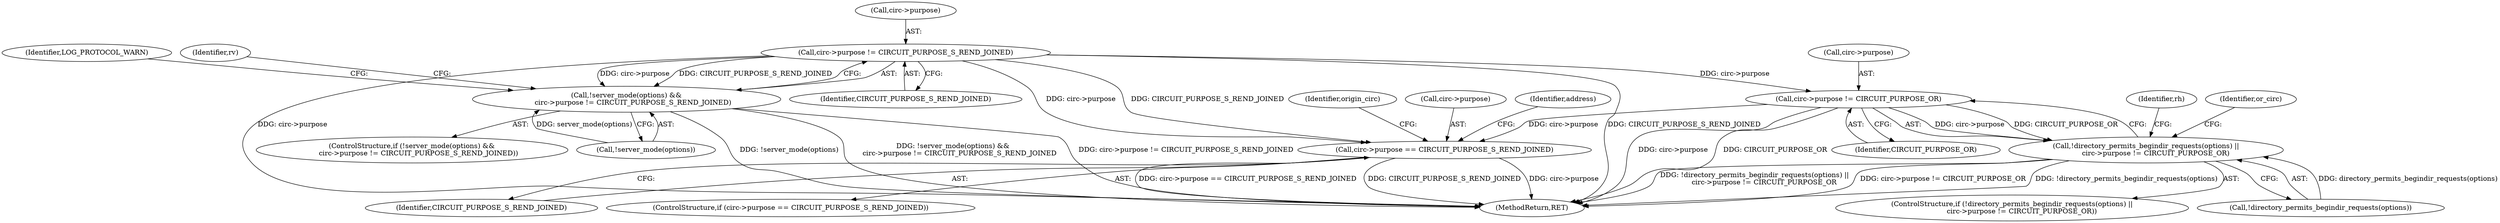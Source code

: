 digraph "0_tor_79b59a2dfcb68897ee89d98587d09e55f07e68d7@pointer" {
"1000179" [label="(Call,circ->purpose != CIRCUIT_PURPOSE_S_REND_JOINED)"];
"1000175" [label="(Call,!server_mode(options) &&\n      circ->purpose != CIRCUIT_PURPOSE_S_REND_JOINED)"];
"1000323" [label="(Call,circ->purpose != CIRCUIT_PURPOSE_OR)"];
"1000319" [label="(Call,!directory_permits_begindir_requests(options) ||\n         circ->purpose != CIRCUIT_PURPOSE_OR)"];
"1000461" [label="(Call,circ->purpose == CIRCUIT_PURPOSE_S_REND_JOINED)"];
"1000180" [label="(Call,circ->purpose)"];
"1000697" [label="(MethodReturn,RET)"];
"1000176" [label="(Call,!server_mode(options))"];
"1000327" [label="(Identifier,CIRCUIT_PURPOSE_OR)"];
"1000340" [label="(Identifier,or_circ)"];
"1000179" [label="(Call,circ->purpose != CIRCUIT_PURPOSE_S_REND_JOINED)"];
"1000319" [label="(Call,!directory_permits_begindir_requests(options) ||\n         circ->purpose != CIRCUIT_PURPOSE_OR)"];
"1000469" [label="(Identifier,origin_circ)"];
"1000331" [label="(Identifier,rh)"];
"1000174" [label="(ControlStructure,if (!server_mode(options) &&\n      circ->purpose != CIRCUIT_PURPOSE_S_REND_JOINED))"];
"1000186" [label="(Identifier,LOG_PROTOCOL_WARN)"];
"1000318" [label="(ControlStructure,if (!directory_permits_begindir_requests(options) ||\n         circ->purpose != CIRCUIT_PURPOSE_OR))"];
"1000462" [label="(Call,circ->purpose)"];
"1000596" [label="(Identifier,address)"];
"1000175" [label="(Call,!server_mode(options) &&\n      circ->purpose != CIRCUIT_PURPOSE_S_REND_JOINED)"];
"1000324" [label="(Call,circ->purpose)"];
"1000320" [label="(Call,!directory_permits_begindir_requests(options))"];
"1000460" [label="(ControlStructure,if (circ->purpose == CIRCUIT_PURPOSE_S_REND_JOINED))"];
"1000199" [label="(Identifier,rv)"];
"1000323" [label="(Call,circ->purpose != CIRCUIT_PURPOSE_OR)"];
"1000465" [label="(Identifier,CIRCUIT_PURPOSE_S_REND_JOINED)"];
"1000183" [label="(Identifier,CIRCUIT_PURPOSE_S_REND_JOINED)"];
"1000461" [label="(Call,circ->purpose == CIRCUIT_PURPOSE_S_REND_JOINED)"];
"1000179" -> "1000175"  [label="AST: "];
"1000179" -> "1000183"  [label="CFG: "];
"1000180" -> "1000179"  [label="AST: "];
"1000183" -> "1000179"  [label="AST: "];
"1000175" -> "1000179"  [label="CFG: "];
"1000179" -> "1000697"  [label="DDG: circ->purpose"];
"1000179" -> "1000697"  [label="DDG: CIRCUIT_PURPOSE_S_REND_JOINED"];
"1000179" -> "1000175"  [label="DDG: circ->purpose"];
"1000179" -> "1000175"  [label="DDG: CIRCUIT_PURPOSE_S_REND_JOINED"];
"1000179" -> "1000323"  [label="DDG: circ->purpose"];
"1000179" -> "1000461"  [label="DDG: circ->purpose"];
"1000179" -> "1000461"  [label="DDG: CIRCUIT_PURPOSE_S_REND_JOINED"];
"1000175" -> "1000174"  [label="AST: "];
"1000175" -> "1000176"  [label="CFG: "];
"1000176" -> "1000175"  [label="AST: "];
"1000186" -> "1000175"  [label="CFG: "];
"1000199" -> "1000175"  [label="CFG: "];
"1000175" -> "1000697"  [label="DDG: circ->purpose != CIRCUIT_PURPOSE_S_REND_JOINED"];
"1000175" -> "1000697"  [label="DDG: !server_mode(options)"];
"1000175" -> "1000697"  [label="DDG: !server_mode(options) &&\n      circ->purpose != CIRCUIT_PURPOSE_S_REND_JOINED"];
"1000176" -> "1000175"  [label="DDG: server_mode(options)"];
"1000323" -> "1000319"  [label="AST: "];
"1000323" -> "1000327"  [label="CFG: "];
"1000324" -> "1000323"  [label="AST: "];
"1000327" -> "1000323"  [label="AST: "];
"1000319" -> "1000323"  [label="CFG: "];
"1000323" -> "1000697"  [label="DDG: circ->purpose"];
"1000323" -> "1000697"  [label="DDG: CIRCUIT_PURPOSE_OR"];
"1000323" -> "1000319"  [label="DDG: circ->purpose"];
"1000323" -> "1000319"  [label="DDG: CIRCUIT_PURPOSE_OR"];
"1000323" -> "1000461"  [label="DDG: circ->purpose"];
"1000319" -> "1000318"  [label="AST: "];
"1000319" -> "1000320"  [label="CFG: "];
"1000320" -> "1000319"  [label="AST: "];
"1000331" -> "1000319"  [label="CFG: "];
"1000340" -> "1000319"  [label="CFG: "];
"1000319" -> "1000697"  [label="DDG: !directory_permits_begindir_requests(options) ||\n         circ->purpose != CIRCUIT_PURPOSE_OR"];
"1000319" -> "1000697"  [label="DDG: circ->purpose != CIRCUIT_PURPOSE_OR"];
"1000319" -> "1000697"  [label="DDG: !directory_permits_begindir_requests(options)"];
"1000320" -> "1000319"  [label="DDG: directory_permits_begindir_requests(options)"];
"1000461" -> "1000460"  [label="AST: "];
"1000461" -> "1000465"  [label="CFG: "];
"1000462" -> "1000461"  [label="AST: "];
"1000465" -> "1000461"  [label="AST: "];
"1000469" -> "1000461"  [label="CFG: "];
"1000596" -> "1000461"  [label="CFG: "];
"1000461" -> "1000697"  [label="DDG: circ->purpose == CIRCUIT_PURPOSE_S_REND_JOINED"];
"1000461" -> "1000697"  [label="DDG: CIRCUIT_PURPOSE_S_REND_JOINED"];
"1000461" -> "1000697"  [label="DDG: circ->purpose"];
}
